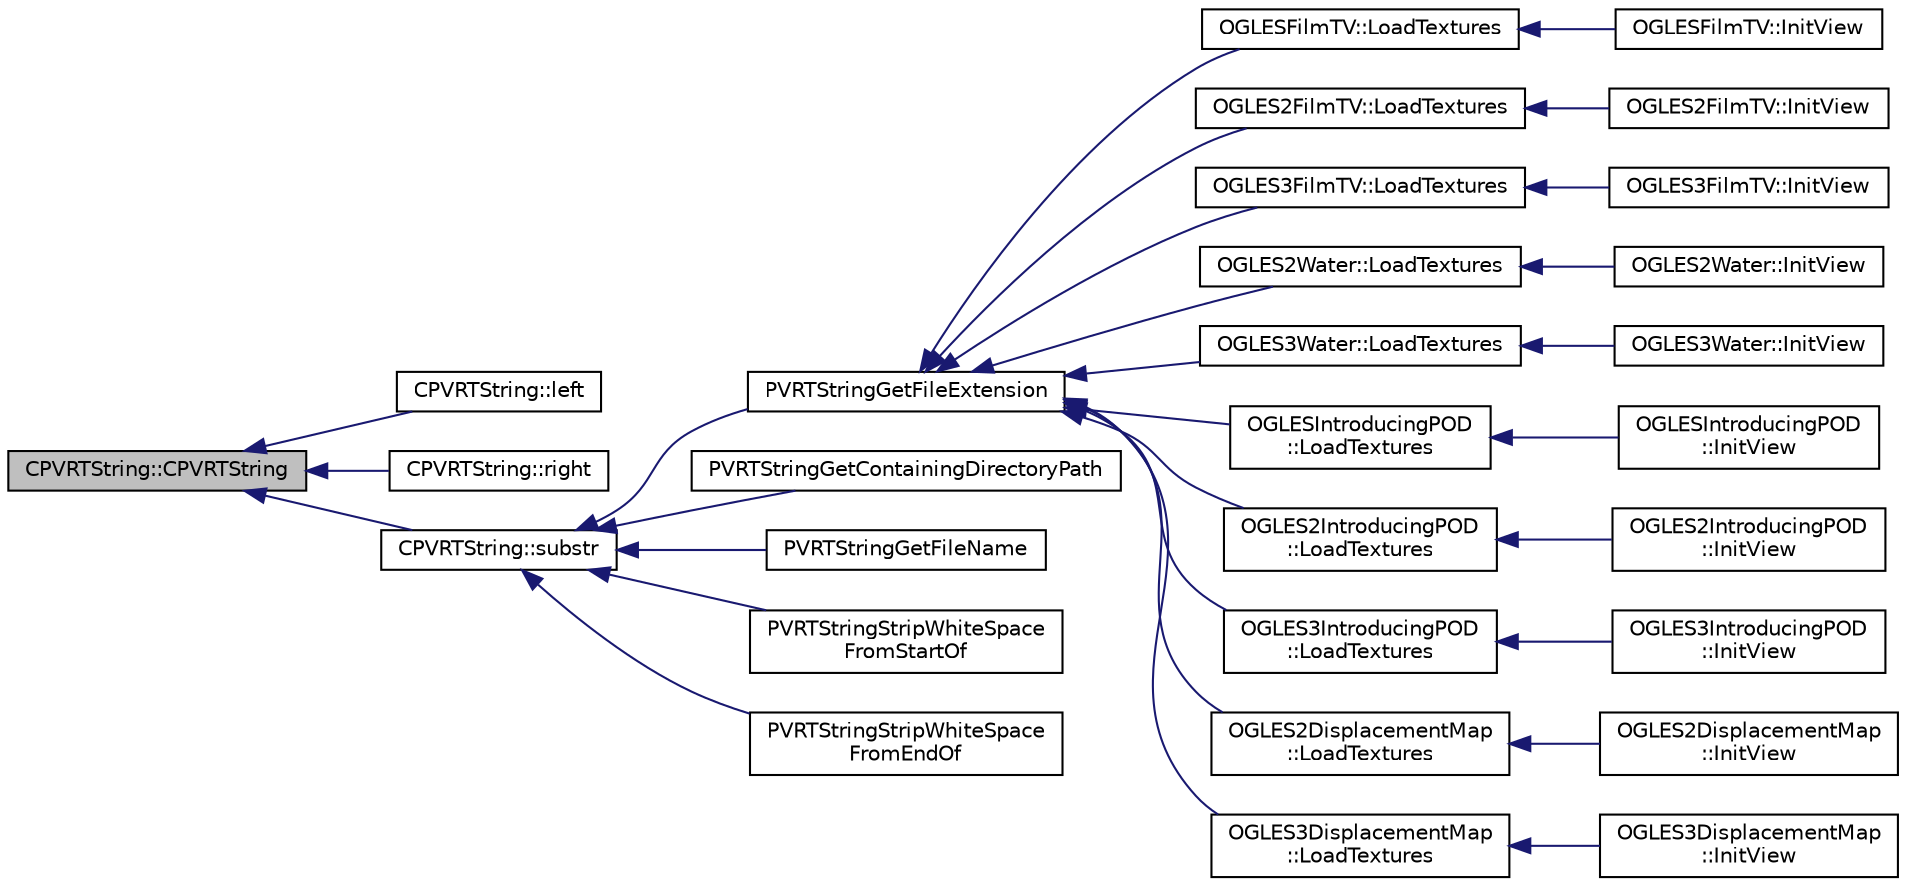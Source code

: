 digraph "CPVRTString::CPVRTString"
{
  edge [fontname="Helvetica",fontsize="10",labelfontname="Helvetica",labelfontsize="10"];
  node [fontname="Helvetica",fontsize="10",shape=record];
  rankdir="LR";
  Node1 [label="CPVRTString::CPVRTString",height=0.2,width=0.4,color="black", fillcolor="grey75", style="filled", fontcolor="black"];
  Node1 -> Node2 [dir="back",color="midnightblue",fontsize="10",style="solid",fontname="Helvetica"];
  Node2 [label="CPVRTString::left",height=0.2,width=0.4,color="black", fillcolor="white", style="filled",URL="$class_c_p_v_r_t_string.html#ab5dde5b0bedbbe83788fda762ba940cc",tooltip="Returns the leftmost characters of the string (excluding the null character) in a new CPVRTString..."];
  Node1 -> Node3 [dir="back",color="midnightblue",fontsize="10",style="solid",fontname="Helvetica"];
  Node3 [label="CPVRTString::right",height=0.2,width=0.4,color="black", fillcolor="white", style="filled",URL="$class_c_p_v_r_t_string.html#a2dd6f07102e510a9746fc36c4089a94a",tooltip="Returns the rightmost characters of the string (excluding the null character) in a new CPVRTString..."];
  Node1 -> Node4 [dir="back",color="midnightblue",fontsize="10",style="solid",fontname="Helvetica"];
  Node4 [label="CPVRTString::substr",height=0.2,width=0.4,color="black", fillcolor="white", style="filled",URL="$class_c_p_v_r_t_string.html#a626210697c8a0b65b9245693c5f21d15",tooltip="Returns the size of the string. "];
  Node4 -> Node5 [dir="back",color="midnightblue",fontsize="10",style="solid",fontname="Helvetica"];
  Node5 [label="PVRTStringGetFileExtension",height=0.2,width=0.4,color="black", fillcolor="white", style="filled",URL="$_p_v_r_t_string_8h.html#ac0c0f2bad180554282f64e95f4c9f208"];
  Node5 -> Node6 [dir="back",color="midnightblue",fontsize="10",style="solid",fontname="Helvetica"];
  Node6 [label="OGLESFilmTV::LoadTextures",height=0.2,width=0.4,color="black", fillcolor="white", style="filled",URL="$class_o_g_l_e_s_film_t_v.html#adb417d352deedf0a4cbc7ab2db274682"];
  Node6 -> Node7 [dir="back",color="midnightblue",fontsize="10",style="solid",fontname="Helvetica"];
  Node7 [label="OGLESFilmTV::InitView",height=0.2,width=0.4,color="black", fillcolor="white", style="filled",URL="$class_o_g_l_e_s_film_t_v.html#a1ea5268db0b745d827dde1ecc543a08b"];
  Node5 -> Node8 [dir="back",color="midnightblue",fontsize="10",style="solid",fontname="Helvetica"];
  Node8 [label="OGLES2FilmTV::LoadTextures",height=0.2,width=0.4,color="black", fillcolor="white", style="filled",URL="$class_o_g_l_e_s2_film_t_v.html#ac02b046a1039e085096b5352bf78a776"];
  Node8 -> Node9 [dir="back",color="midnightblue",fontsize="10",style="solid",fontname="Helvetica"];
  Node9 [label="OGLES2FilmTV::InitView",height=0.2,width=0.4,color="black", fillcolor="white", style="filled",URL="$class_o_g_l_e_s2_film_t_v.html#a6641a9c6654e329a4bb71e235b614b00"];
  Node5 -> Node10 [dir="back",color="midnightblue",fontsize="10",style="solid",fontname="Helvetica"];
  Node10 [label="OGLES3FilmTV::LoadTextures",height=0.2,width=0.4,color="black", fillcolor="white", style="filled",URL="$class_o_g_l_e_s3_film_t_v.html#a31ffd7f6fd605617a316e3b89b9841c9"];
  Node10 -> Node11 [dir="back",color="midnightblue",fontsize="10",style="solid",fontname="Helvetica"];
  Node11 [label="OGLES3FilmTV::InitView",height=0.2,width=0.4,color="black", fillcolor="white", style="filled",URL="$class_o_g_l_e_s3_film_t_v.html#aa18bf366e621fd15d5e970f833baabae"];
  Node5 -> Node12 [dir="back",color="midnightblue",fontsize="10",style="solid",fontname="Helvetica"];
  Node12 [label="OGLES2Water::LoadTextures",height=0.2,width=0.4,color="black", fillcolor="white", style="filled",URL="$class_o_g_l_e_s2_water.html#a6e62abc754164c41ac62d560cccc10fa"];
  Node12 -> Node13 [dir="back",color="midnightblue",fontsize="10",style="solid",fontname="Helvetica"];
  Node13 [label="OGLES2Water::InitView",height=0.2,width=0.4,color="black", fillcolor="white", style="filled",URL="$class_o_g_l_e_s2_water.html#a2da566592e1831ed3d9b4b2d0b400105"];
  Node5 -> Node14 [dir="back",color="midnightblue",fontsize="10",style="solid",fontname="Helvetica"];
  Node14 [label="OGLES3Water::LoadTextures",height=0.2,width=0.4,color="black", fillcolor="white", style="filled",URL="$class_o_g_l_e_s3_water.html#a97b14e60c16a2d1175adf1549722e77b"];
  Node14 -> Node15 [dir="back",color="midnightblue",fontsize="10",style="solid",fontname="Helvetica"];
  Node15 [label="OGLES3Water::InitView",height=0.2,width=0.4,color="black", fillcolor="white", style="filled",URL="$class_o_g_l_e_s3_water.html#a25e025258e7aa9898269ba644ded3dd5"];
  Node5 -> Node16 [dir="back",color="midnightblue",fontsize="10",style="solid",fontname="Helvetica"];
  Node16 [label="OGLESIntroducingPOD\l::LoadTextures",height=0.2,width=0.4,color="black", fillcolor="white", style="filled",URL="$class_o_g_l_e_s_introducing_p_o_d.html#a8f4409ae8856ab85c6bcafe8b4af7e00"];
  Node16 -> Node17 [dir="back",color="midnightblue",fontsize="10",style="solid",fontname="Helvetica"];
  Node17 [label="OGLESIntroducingPOD\l::InitView",height=0.2,width=0.4,color="black", fillcolor="white", style="filled",URL="$class_o_g_l_e_s_introducing_p_o_d.html#aa56538d2f1d161c35d0072394ef99e6e"];
  Node5 -> Node18 [dir="back",color="midnightblue",fontsize="10",style="solid",fontname="Helvetica"];
  Node18 [label="OGLES2IntroducingPOD\l::LoadTextures",height=0.2,width=0.4,color="black", fillcolor="white", style="filled",URL="$class_o_g_l_e_s2_introducing_p_o_d.html#a6c9522e2e620a2c880ecb7f736381606"];
  Node18 -> Node19 [dir="back",color="midnightblue",fontsize="10",style="solid",fontname="Helvetica"];
  Node19 [label="OGLES2IntroducingPOD\l::InitView",height=0.2,width=0.4,color="black", fillcolor="white", style="filled",URL="$class_o_g_l_e_s2_introducing_p_o_d.html#a6ca6537d8354f3a97bf0bc8014a2de3c"];
  Node5 -> Node20 [dir="back",color="midnightblue",fontsize="10",style="solid",fontname="Helvetica"];
  Node20 [label="OGLES3IntroducingPOD\l::LoadTextures",height=0.2,width=0.4,color="black", fillcolor="white", style="filled",URL="$class_o_g_l_e_s3_introducing_p_o_d.html#af5cc40146892d1e0e51e68e4b0e52ecc"];
  Node20 -> Node21 [dir="back",color="midnightblue",fontsize="10",style="solid",fontname="Helvetica"];
  Node21 [label="OGLES3IntroducingPOD\l::InitView",height=0.2,width=0.4,color="black", fillcolor="white", style="filled",URL="$class_o_g_l_e_s3_introducing_p_o_d.html#a782c52b5ecda4997679950037750de6b"];
  Node5 -> Node22 [dir="back",color="midnightblue",fontsize="10",style="solid",fontname="Helvetica"];
  Node22 [label="OGLES2DisplacementMap\l::LoadTextures",height=0.2,width=0.4,color="black", fillcolor="white", style="filled",URL="$class_o_g_l_e_s2_displacement_map.html#a41c1cddcfdd510ddedd7a4ac60e7916a"];
  Node22 -> Node23 [dir="back",color="midnightblue",fontsize="10",style="solid",fontname="Helvetica"];
  Node23 [label="OGLES2DisplacementMap\l::InitView",height=0.2,width=0.4,color="black", fillcolor="white", style="filled",URL="$class_o_g_l_e_s2_displacement_map.html#a8234a56461c3ade780e4454b060d8cdc"];
  Node5 -> Node24 [dir="back",color="midnightblue",fontsize="10",style="solid",fontname="Helvetica"];
  Node24 [label="OGLES3DisplacementMap\l::LoadTextures",height=0.2,width=0.4,color="black", fillcolor="white", style="filled",URL="$class_o_g_l_e_s3_displacement_map.html#a8c17de0a36619b8ffeda623b8b91f374"];
  Node24 -> Node25 [dir="back",color="midnightblue",fontsize="10",style="solid",fontname="Helvetica"];
  Node25 [label="OGLES3DisplacementMap\l::InitView",height=0.2,width=0.4,color="black", fillcolor="white", style="filled",URL="$class_o_g_l_e_s3_displacement_map.html#a5493a4bba670b6d7cf926468b0a2a18f"];
  Node4 -> Node26 [dir="back",color="midnightblue",fontsize="10",style="solid",fontname="Helvetica"];
  Node26 [label="PVRTStringGetContainingDirectoryPath",height=0.2,width=0.4,color="black", fillcolor="white", style="filled",URL="$_p_v_r_t_string_8h.html#a88936c985df111f81d30988e8c93926c"];
  Node4 -> Node27 [dir="back",color="midnightblue",fontsize="10",style="solid",fontname="Helvetica"];
  Node27 [label="PVRTStringGetFileName",height=0.2,width=0.4,color="black", fillcolor="white", style="filled",URL="$_p_v_r_t_string_8h.html#af6ca1a9324034eadaf026441500edef0"];
  Node4 -> Node28 [dir="back",color="midnightblue",fontsize="10",style="solid",fontname="Helvetica"];
  Node28 [label="PVRTStringStripWhiteSpace\lFromStartOf",height=0.2,width=0.4,color="black", fillcolor="white", style="filled",URL="$_p_v_r_t_string_8h.html#abdc3e4e74fce57433e0bbf235dfb0c0d"];
  Node4 -> Node29 [dir="back",color="midnightblue",fontsize="10",style="solid",fontname="Helvetica"];
  Node29 [label="PVRTStringStripWhiteSpace\lFromEndOf",height=0.2,width=0.4,color="black", fillcolor="white", style="filled",URL="$_p_v_r_t_string_8h.html#a99235a1c82a58d9aa3d89c326103afd9"];
}

